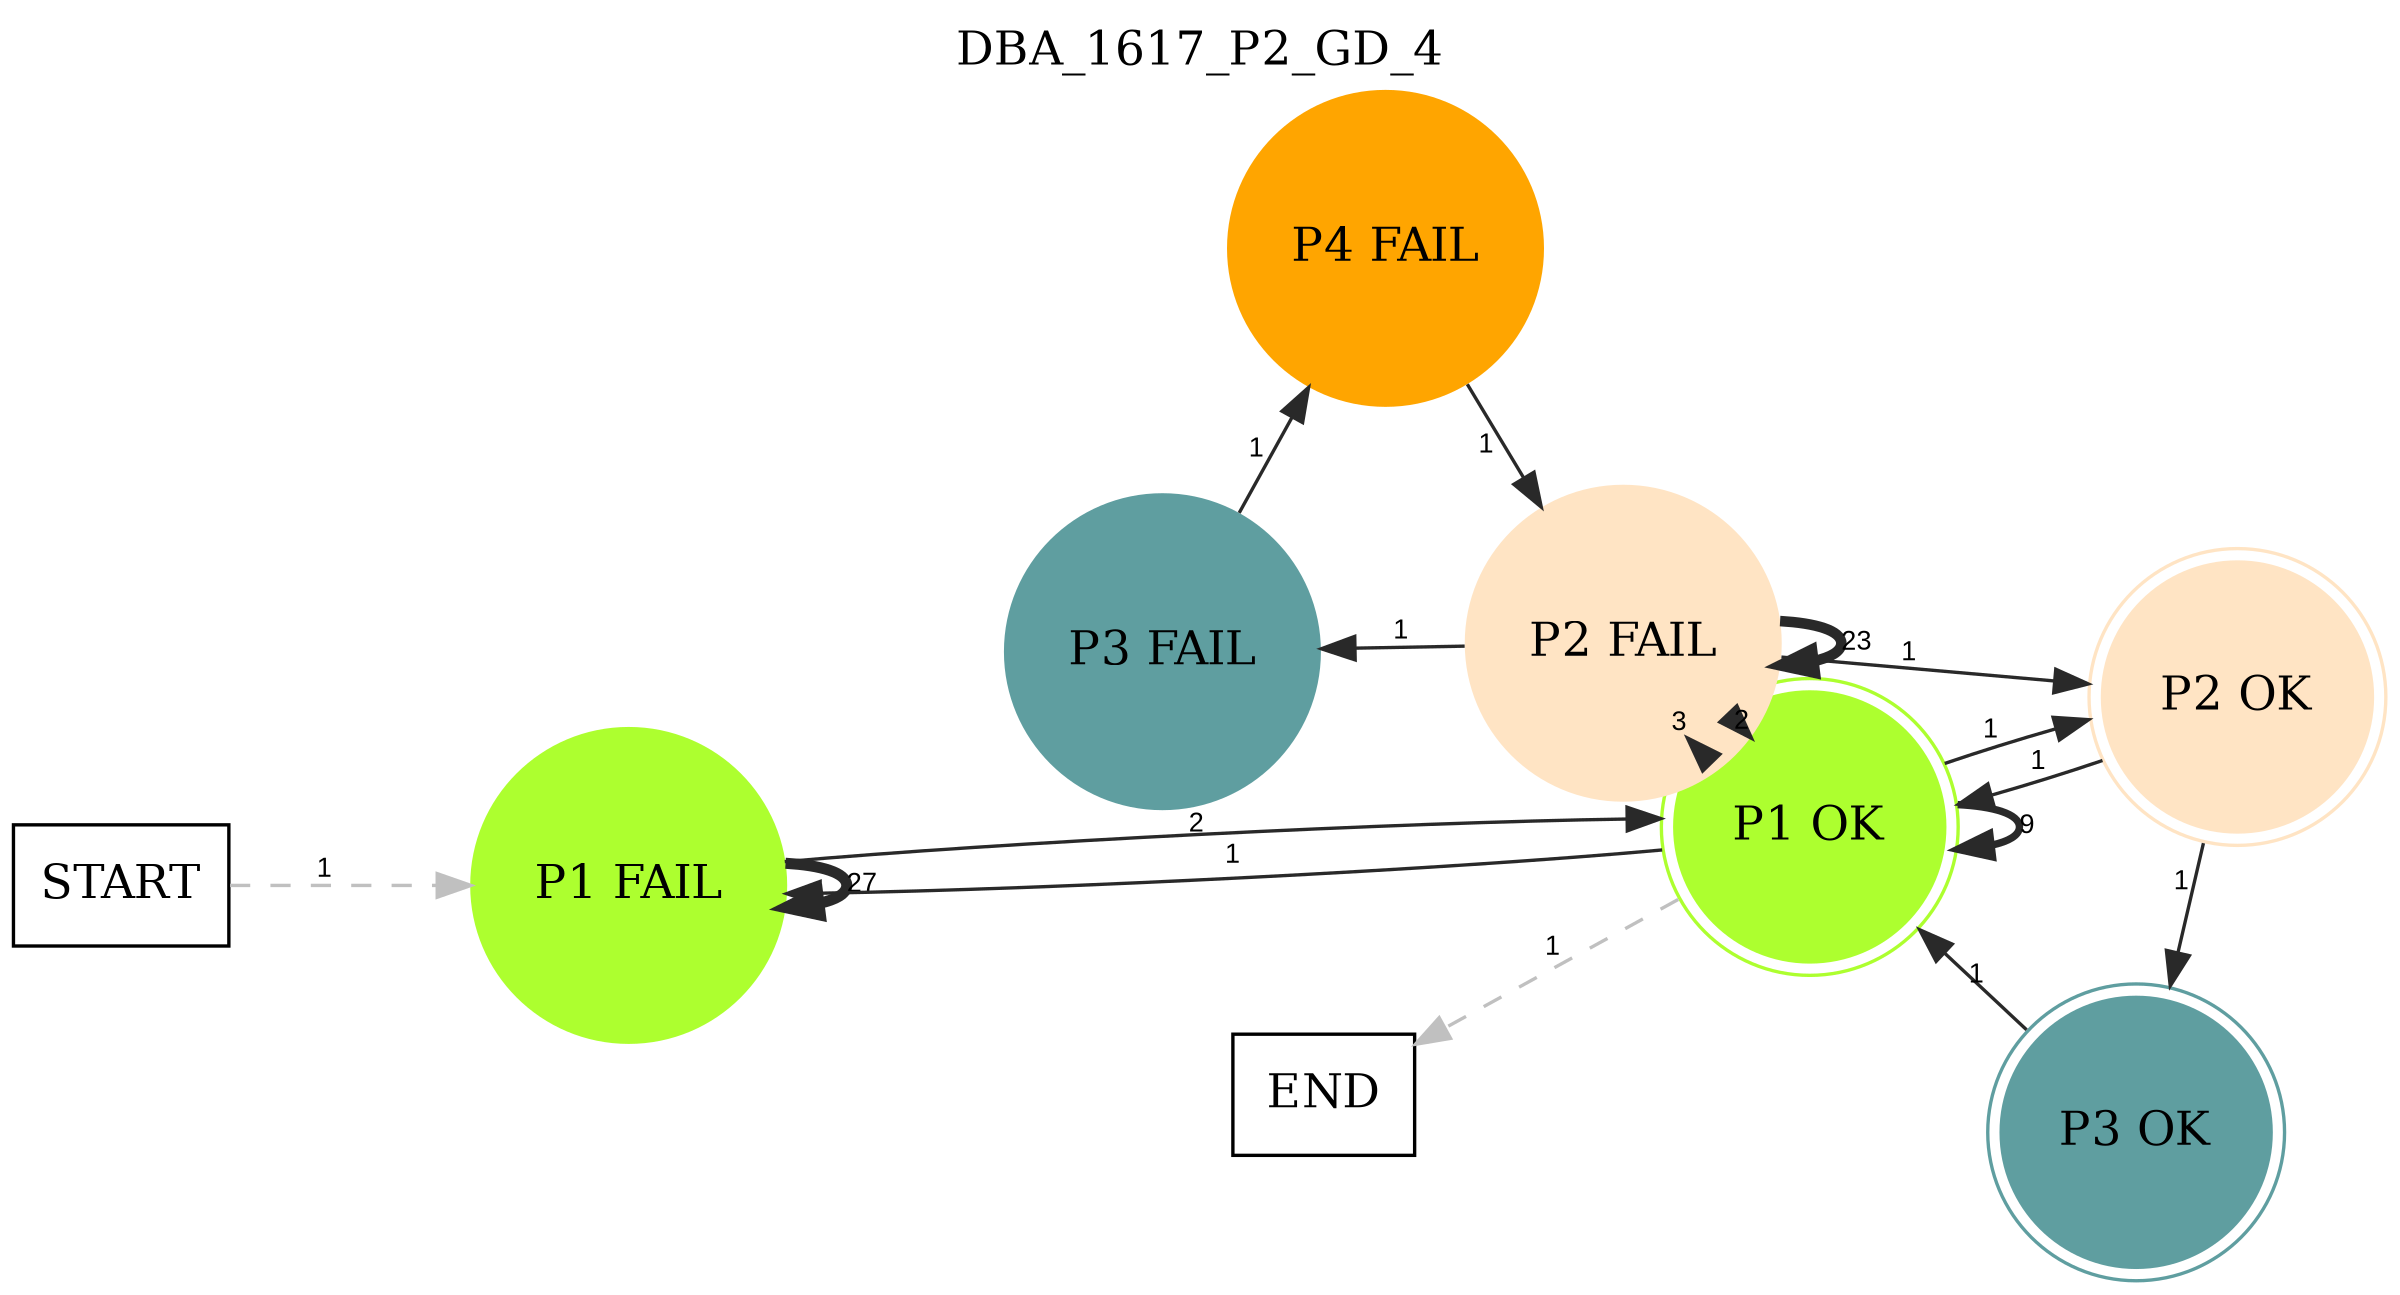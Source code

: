 digraph DBA_1617_P2_GD_4 {
	labelloc="t";
	label=DBA_1617_P2_GD_4;
	dpi = 150
	size="16,11!";
	margin = 0;
layout=circo;
"START" [shape=box, fillcolor=white, style=filled, color=black]
"P1 FAIL" [shape=circle, color=greenyellow, style=filled]
"P1 OK" [shape=circle, color=greenyellow, peripheries=2, style=filled]
"P2 FAIL" [shape=circle, color=bisque, style=filled]
"P3 FAIL" [shape=circle, color=cadetblue, style=filled]
"P4 FAIL" [shape=circle, color=orange, style=filled]
"P2 OK" [shape=circle, color=bisque, peripheries=2, style=filled]
"P3 OK" [shape=circle, color=cadetblue, peripheries=2, style=filled]
"END" [shape=box, fillcolor=white, style=filled, color=black]
"START" -> "P1 FAIL" [ style = dashed color=grey label ="1" labelfloat=false fontname="Arial" fontsize=8]

"P1 FAIL" -> "P1 FAIL" [ color=grey16 penwidth = "3.29583686600433"label ="27" labelfloat=false fontname="Arial" fontsize=8]

"P1 FAIL" -> "P1 OK" [ color=grey16 penwidth = "1"label ="2" labelfloat=false fontname="Arial" fontsize=8]

"P1 OK" -> "P1 FAIL" [ color=grey16 penwidth = "1"label ="1" labelfloat=false fontname="Arial" fontsize=8]

"P1 OK" -> "P1 OK" [ color=grey16 penwidth = "2.19722457733622"label ="9" labelfloat=false fontname="Arial" fontsize=8]

"P1 OK" -> "P2 FAIL" [ color=grey16 penwidth = "1.09861228866811"label ="3" labelfloat=false fontname="Arial" fontsize=8]

"P1 OK" -> "P2 OK" [ color=grey16 penwidth = "1"label ="1" labelfloat=false fontname="Arial" fontsize=8]

"P1 OK" -> "END" [ style = dashed color=grey label ="1" labelfloat=false fontname="Arial" fontsize=8]

"P2 FAIL" -> "P1 OK" [ color=grey16 penwidth = "1"label ="2" labelfloat=false fontname="Arial" fontsize=8]

"P2 FAIL" -> "P2 FAIL" [ color=grey16 penwidth = "3.13549421592915"label ="23" labelfloat=false fontname="Arial" fontsize=8]

"P2 FAIL" -> "P3 FAIL" [ color=grey16 penwidth = "1"label ="1" labelfloat=false fontname="Arial" fontsize=8]

"P2 FAIL" -> "P2 OK" [ color=grey16 penwidth = "1"label ="1" labelfloat=false fontname="Arial" fontsize=8]

"P3 FAIL" -> "P4 FAIL" [ color=grey16 penwidth = "1"label ="1" labelfloat=false fontname="Arial" fontsize=8]

"P4 FAIL" -> "P2 FAIL" [ color=grey16 penwidth = "1"label ="1" labelfloat=false fontname="Arial" fontsize=8]

"P2 OK" -> "P1 OK" [ color=grey16 penwidth = "1"label ="1" labelfloat=false fontname="Arial" fontsize=8]

"P2 OK" -> "P3 OK" [ color=grey16 penwidth = "1"label ="1" labelfloat=false fontname="Arial" fontsize=8]

"P3 OK" -> "P1 OK" [ color=grey16 penwidth = "1"label ="1" labelfloat=false fontname="Arial" fontsize=8]

}
